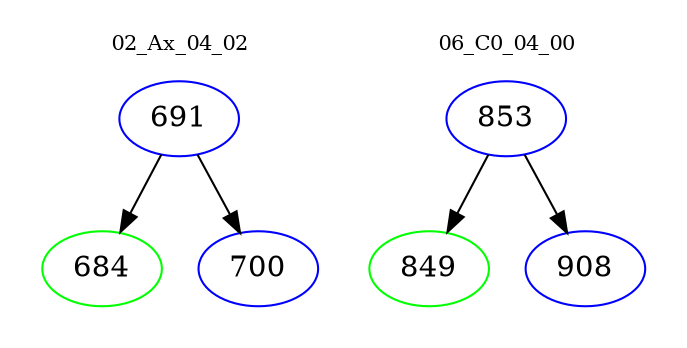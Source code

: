 digraph{
subgraph cluster_0 {
color = white
label = "02_Ax_04_02";
fontsize=10;
T0_691 [label="691", color="blue"]
T0_691 -> T0_684 [color="black"]
T0_684 [label="684", color="green"]
T0_691 -> T0_700 [color="black"]
T0_700 [label="700", color="blue"]
}
subgraph cluster_1 {
color = white
label = "06_C0_04_00";
fontsize=10;
T1_853 [label="853", color="blue"]
T1_853 -> T1_849 [color="black"]
T1_849 [label="849", color="green"]
T1_853 -> T1_908 [color="black"]
T1_908 [label="908", color="blue"]
}
}
